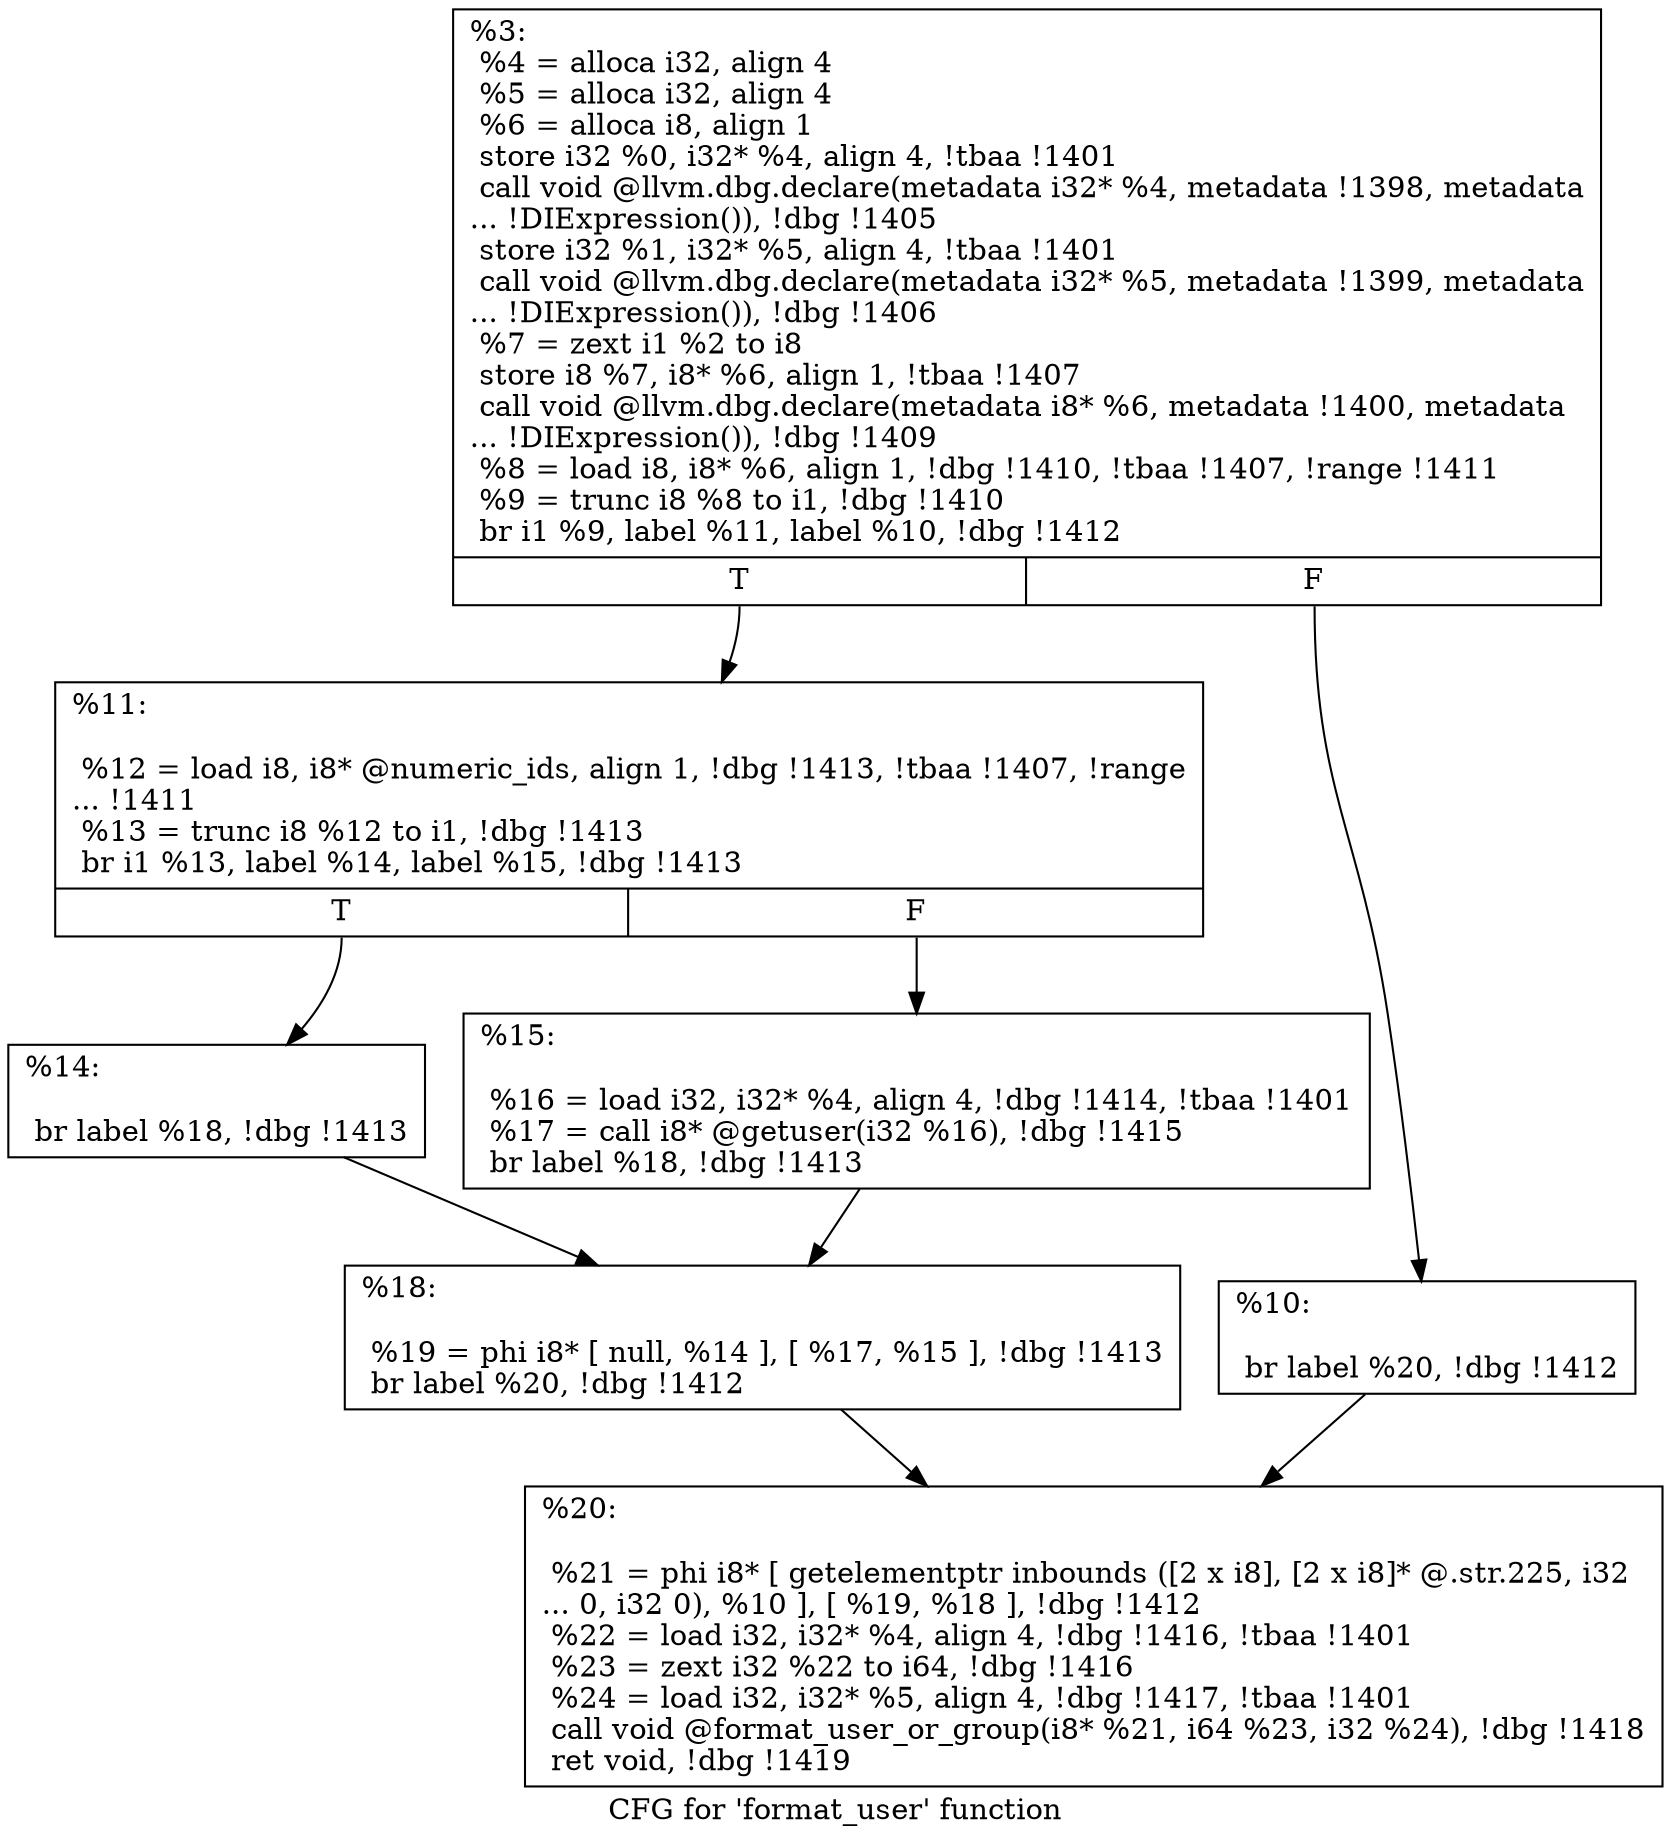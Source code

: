 digraph "CFG for 'format_user' function" {
	label="CFG for 'format_user' function";

	Node0x23f6c20 [shape=record,label="{%3:\l  %4 = alloca i32, align 4\l  %5 = alloca i32, align 4\l  %6 = alloca i8, align 1\l  store i32 %0, i32* %4, align 4, !tbaa !1401\l  call void @llvm.dbg.declare(metadata i32* %4, metadata !1398, metadata\l... !DIExpression()), !dbg !1405\l  store i32 %1, i32* %5, align 4, !tbaa !1401\l  call void @llvm.dbg.declare(metadata i32* %5, metadata !1399, metadata\l... !DIExpression()), !dbg !1406\l  %7 = zext i1 %2 to i8\l  store i8 %7, i8* %6, align 1, !tbaa !1407\l  call void @llvm.dbg.declare(metadata i8* %6, metadata !1400, metadata\l... !DIExpression()), !dbg !1409\l  %8 = load i8, i8* %6, align 1, !dbg !1410, !tbaa !1407, !range !1411\l  %9 = trunc i8 %8 to i1, !dbg !1410\l  br i1 %9, label %11, label %10, !dbg !1412\l|{<s0>T|<s1>F}}"];
	Node0x23f6c20:s0 -> Node0x23f6d80;
	Node0x23f6c20:s1 -> Node0x23f6d30;
	Node0x23f6d30 [shape=record,label="{%10:\l\l  br label %20, !dbg !1412\l}"];
	Node0x23f6d30 -> Node0x23f6ec0;
	Node0x23f6d80 [shape=record,label="{%11:\l\l  %12 = load i8, i8* @numeric_ids, align 1, !dbg !1413, !tbaa !1407, !range\l... !1411\l  %13 = trunc i8 %12 to i1, !dbg !1413\l  br i1 %13, label %14, label %15, !dbg !1413\l|{<s0>T|<s1>F}}"];
	Node0x23f6d80:s0 -> Node0x23f6dd0;
	Node0x23f6d80:s1 -> Node0x23f6e20;
	Node0x23f6dd0 [shape=record,label="{%14:\l\l  br label %18, !dbg !1413\l}"];
	Node0x23f6dd0 -> Node0x23f6e70;
	Node0x23f6e20 [shape=record,label="{%15:\l\l  %16 = load i32, i32* %4, align 4, !dbg !1414, !tbaa !1401\l  %17 = call i8* @getuser(i32 %16), !dbg !1415\l  br label %18, !dbg !1413\l}"];
	Node0x23f6e20 -> Node0x23f6e70;
	Node0x23f6e70 [shape=record,label="{%18:\l\l  %19 = phi i8* [ null, %14 ], [ %17, %15 ], !dbg !1413\l  br label %20, !dbg !1412\l}"];
	Node0x23f6e70 -> Node0x23f6ec0;
	Node0x23f6ec0 [shape=record,label="{%20:\l\l  %21 = phi i8* [ getelementptr inbounds ([2 x i8], [2 x i8]* @.str.225, i32\l... 0, i32 0), %10 ], [ %19, %18 ], !dbg !1412\l  %22 = load i32, i32* %4, align 4, !dbg !1416, !tbaa !1401\l  %23 = zext i32 %22 to i64, !dbg !1416\l  %24 = load i32, i32* %5, align 4, !dbg !1417, !tbaa !1401\l  call void @format_user_or_group(i8* %21, i64 %23, i32 %24), !dbg !1418\l  ret void, !dbg !1419\l}"];
}
